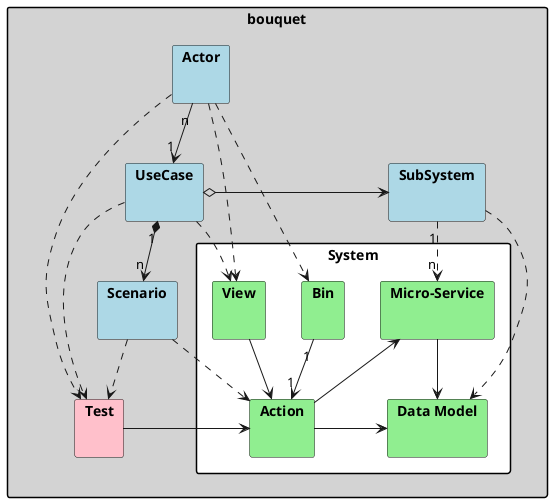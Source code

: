 @startuml

skinparam packageStyle rect

package bouquet #lightgray {
    package "Actor" #lightblue {
    }
    package "Test" #pink {
    }
    package "UseCase" #lightblue {
    }
    package "Scenario" #lightblue {
    }
    package "SubSystem" #lightblue {
    }
    package System #white {
        package "Action" #lightgreen {
        }
        package "Bin" #lightgreen {
        }
        package "Micro-Service" #lightgreen {
        }
        package "Data Model" as Model #lightgreen {
        }
        package "View" as View #lightgreen {
        }
    }

    UseCase "1" *--> "n" Scenario
    Actor "n" --> "1" UseCase
    Actor ..>  Bin
    SubSystem "1" ..> "n" "Micro-Service"
    Bin "1" --> "1" Action
    Scenario .> Action
    UseCase o-> SubSystem
    SubSystem ..> Model

    Actor ..> Test
    UseCase ..> Test
    Scenario ..> Test
    "Micro-Service" <-- Action
    Test -> Action

    Action -> Model
    "Micro-Service" -> Model

    Actor ..> View
    UseCase ..> View
    View --> Action


}

@enduml

